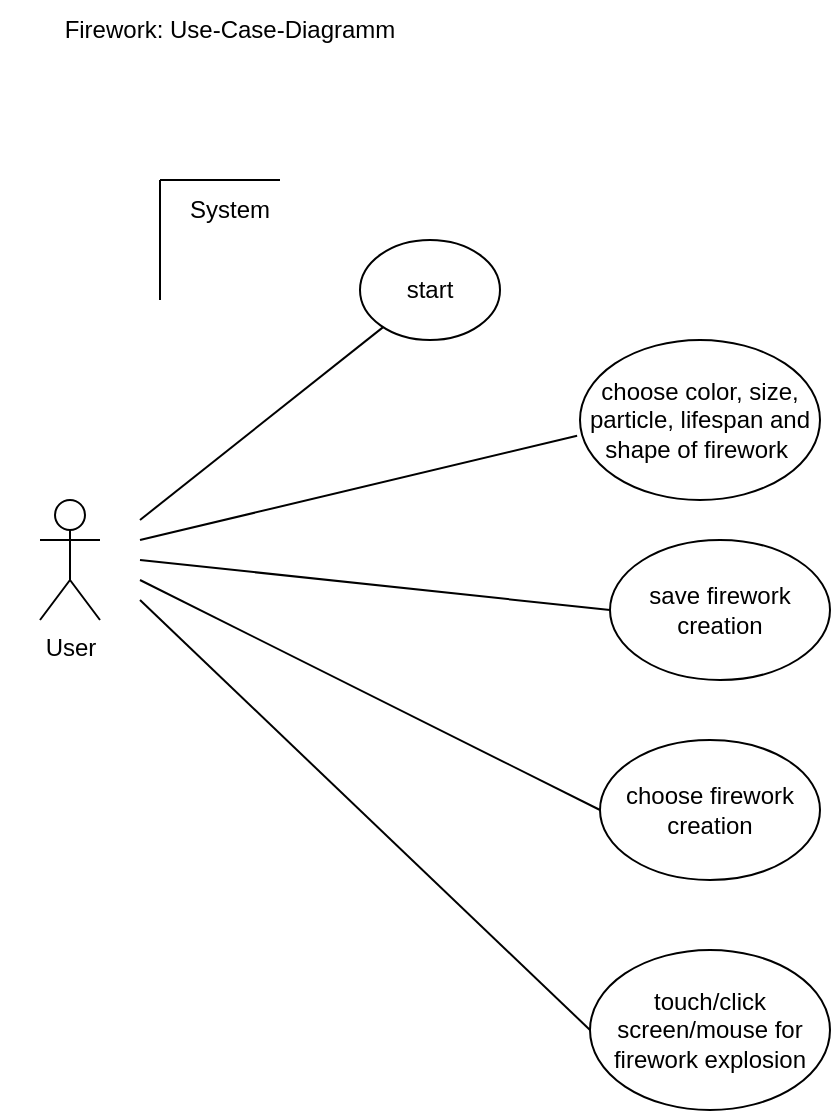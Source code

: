 <mxfile version="20.8.20" type="device"><diagram name="Seite-1" id="Aa810SFVIYfy-U1CjYe4"><mxGraphModel dx="954" dy="648" grid="1" gridSize="10" guides="1" tooltips="1" connect="1" arrows="1" fold="1" page="1" pageScale="1" pageWidth="827" pageHeight="1169" math="0" shadow="0"><root><mxCell id="0"/><mxCell id="1" parent="0"/><mxCell id="JvPc0fbGI7fap34sXANZ-1" value="User" style="shape=umlActor;verticalLabelPosition=bottom;verticalAlign=top;html=1;outlineConnect=0;" parent="1" vertex="1"><mxGeometry x="60" y="280" width="30" height="60" as="geometry"/></mxCell><mxCell id="JvPc0fbGI7fap34sXANZ-2" value="Firework: Use-Case-Diagramm" style="text;html=1;strokeColor=none;fillColor=none;align=center;verticalAlign=middle;whiteSpace=wrap;rounded=0;" parent="1" vertex="1"><mxGeometry x="40" y="30" width="230" height="30" as="geometry"/></mxCell><mxCell id="JvPc0fbGI7fap34sXANZ-3" value="" style="endArrow=none;html=1;rounded=0;" parent="1" edge="1"><mxGeometry width="50" height="50" relative="1" as="geometry"><mxPoint x="120" y="180" as="sourcePoint"/><mxPoint x="120" y="120" as="targetPoint"/></mxGeometry></mxCell><mxCell id="JvPc0fbGI7fap34sXANZ-4" value="" style="endArrow=none;html=1;rounded=0;" parent="1" edge="1"><mxGeometry width="50" height="50" relative="1" as="geometry"><mxPoint x="180" y="120" as="sourcePoint"/><mxPoint x="120" y="120" as="targetPoint"/></mxGeometry></mxCell><mxCell id="JvPc0fbGI7fap34sXANZ-5" value="System" style="text;html=1;strokeColor=none;fillColor=none;align=center;verticalAlign=middle;whiteSpace=wrap;rounded=0;" parent="1" vertex="1"><mxGeometry x="125" y="120" width="60" height="30" as="geometry"/></mxCell><mxCell id="JvPc0fbGI7fap34sXANZ-6" value="start" style="ellipse;whiteSpace=wrap;html=1;" parent="1" vertex="1"><mxGeometry x="220" y="150" width="70" height="50" as="geometry"/></mxCell><mxCell id="JvPc0fbGI7fap34sXANZ-7" value="choose color, size, particle, lifespan and shape of firework&amp;nbsp;" style="ellipse;whiteSpace=wrap;html=1;" parent="1" vertex="1"><mxGeometry x="330" y="200" width="120" height="80" as="geometry"/></mxCell><mxCell id="JvPc0fbGI7fap34sXANZ-9" value="touch/click screen/mouse for firework explosion" style="ellipse;whiteSpace=wrap;html=1;" parent="1" vertex="1"><mxGeometry x="335" y="505" width="120" height="80" as="geometry"/></mxCell><mxCell id="JvPc0fbGI7fap34sXANZ-10" value="save firework creation" style="ellipse;whiteSpace=wrap;html=1;" parent="1" vertex="1"><mxGeometry x="345" y="300" width="110" height="70" as="geometry"/></mxCell><mxCell id="JvPc0fbGI7fap34sXANZ-12" value="" style="endArrow=none;html=1;rounded=0;" parent="1" target="JvPc0fbGI7fap34sXANZ-6" edge="1"><mxGeometry width="50" height="50" relative="1" as="geometry"><mxPoint x="110" y="290" as="sourcePoint"/><mxPoint x="430" y="280" as="targetPoint"/></mxGeometry></mxCell><mxCell id="JvPc0fbGI7fap34sXANZ-13" value="" style="endArrow=none;html=1;rounded=0;entryX=-0.012;entryY=0.599;entryDx=0;entryDy=0;entryPerimeter=0;" parent="1" target="JvPc0fbGI7fap34sXANZ-7" edge="1"><mxGeometry width="50" height="50" relative="1" as="geometry"><mxPoint x="110" y="300" as="sourcePoint"/><mxPoint x="320" y="250" as="targetPoint"/></mxGeometry></mxCell><mxCell id="JvPc0fbGI7fap34sXANZ-14" value="" style="endArrow=none;html=1;rounded=0;entryX=0;entryY=0.5;entryDx=0;entryDy=0;" parent="1" target="JvPc0fbGI7fap34sXANZ-10" edge="1"><mxGeometry width="50" height="50" relative="1" as="geometry"><mxPoint x="110" y="310" as="sourcePoint"/><mxPoint x="430" y="280" as="targetPoint"/></mxGeometry></mxCell><mxCell id="JvPc0fbGI7fap34sXANZ-15" value="" style="endArrow=none;html=1;rounded=0;entryX=0;entryY=0.5;entryDx=0;entryDy=0;" parent="1" target="JvPc0fbGI7fap34sXANZ-9" edge="1"><mxGeometry width="50" height="50" relative="1" as="geometry"><mxPoint x="110" y="330" as="sourcePoint"/><mxPoint x="330" y="460" as="targetPoint"/></mxGeometry></mxCell><mxCell id="aA4lJ8Doe24DXczJPAsw-1" value="choose firework creation" style="ellipse;whiteSpace=wrap;html=1;" vertex="1" parent="1"><mxGeometry x="340" y="400" width="110" height="70" as="geometry"/></mxCell><mxCell id="aA4lJ8Doe24DXczJPAsw-2" value="" style="endArrow=none;html=1;rounded=0;entryX=0;entryY=0.5;entryDx=0;entryDy=0;" edge="1" parent="1" target="aA4lJ8Doe24DXczJPAsw-1"><mxGeometry width="50" height="50" relative="1" as="geometry"><mxPoint x="110" y="320" as="sourcePoint"/><mxPoint x="355" y="345" as="targetPoint"/></mxGeometry></mxCell></root></mxGraphModel></diagram></mxfile>